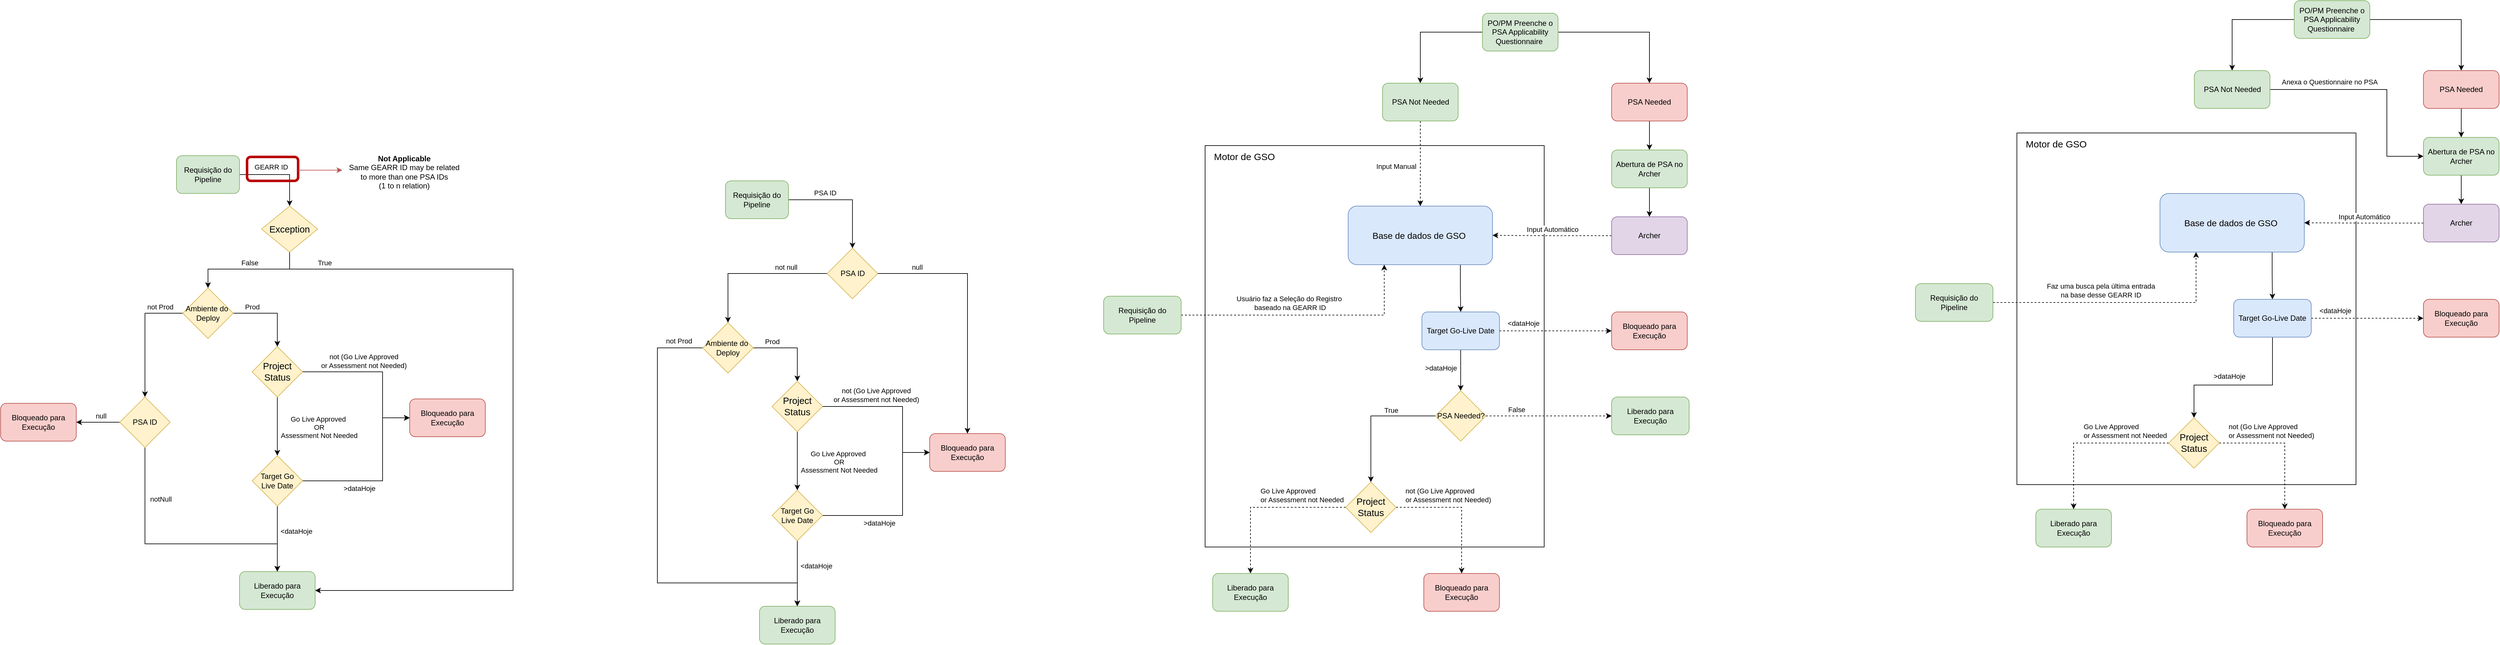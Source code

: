 <mxfile version="14.7.2" type="github">
  <diagram id="prtHgNgQTEPvFCAcTncT" name="Page-1">
    <mxGraphModel dx="1421" dy="941" grid="0" gridSize="10" guides="1" tooltips="1" connect="1" arrows="1" fold="1" page="0" pageScale="1" pageWidth="827" pageHeight="1169" background="#ffffff" math="0" shadow="0">
      <root>
        <mxCell id="0" />
        <mxCell id="1" parent="0" />
        <mxCell id="G1Xill-yS94K5dL7RhQr-33" value="&lt;br&gt;" style="rounded=0;whiteSpace=wrap;html=1;" vertex="1" parent="1">
          <mxGeometry x="1802" y="64" width="538" height="637" as="geometry" />
        </mxCell>
        <mxCell id="P2mCXTFYUP4-GHEFsYgf-11" style="edgeStyle=orthogonalEdgeStyle;rounded=0;orthogonalLoop=1;jettySize=auto;html=1;entryX=0.5;entryY=0;entryDx=0;entryDy=0;" parent="1" source="P2mCXTFYUP4-GHEFsYgf-2" target="P2mCXTFYUP4-GHEFsYgf-8" edge="1">
          <mxGeometry relative="1" as="geometry" />
        </mxCell>
        <mxCell id="mxX-lMOzghnve2rZTO9A-1" value="GEARR ID" style="edgeLabel;html=1;align=center;verticalAlign=middle;resizable=0;points=[];" parent="P2mCXTFYUP4-GHEFsYgf-11" vertex="1" connectable="0">
          <mxGeometry x="-0.006" y="-3" relative="1" as="geometry">
            <mxPoint x="-15" y="-15" as="offset" />
          </mxGeometry>
        </mxCell>
        <mxCell id="P2mCXTFYUP4-GHEFsYgf-2" value="Requisição do Pipeline" style="rounded=1;whiteSpace=wrap;html=1;fillColor=#d5e8d4;strokeColor=#82b366;" parent="1" vertex="1">
          <mxGeometry x="170" y="80" width="100" height="60" as="geometry" />
        </mxCell>
        <mxCell id="P2mCXTFYUP4-GHEFsYgf-14" style="edgeStyle=orthogonalEdgeStyle;rounded=0;orthogonalLoop=1;jettySize=auto;html=1;entryX=0.5;entryY=0;entryDx=0;entryDy=0;" parent="1" source="P2mCXTFYUP4-GHEFsYgf-8" target="P2mCXTFYUP4-GHEFsYgf-20" edge="1">
          <mxGeometry relative="1" as="geometry">
            <mxPoint x="220" y="280" as="targetPoint" />
            <Array as="points">
              <mxPoint x="350" y="260" />
              <mxPoint x="220" y="260" />
            </Array>
          </mxGeometry>
        </mxCell>
        <mxCell id="P2mCXTFYUP4-GHEFsYgf-18" value="False" style="edgeLabel;html=1;align=center;verticalAlign=middle;resizable=0;points=[];" parent="P2mCXTFYUP4-GHEFsYgf-14" vertex="1" connectable="0">
          <mxGeometry x="0.032" y="-2" relative="1" as="geometry">
            <mxPoint x="5" y="-8" as="offset" />
          </mxGeometry>
        </mxCell>
        <mxCell id="P2mCXTFYUP4-GHEFsYgf-15" style="edgeStyle=orthogonalEdgeStyle;rounded=0;orthogonalLoop=1;jettySize=auto;html=1;entryX=1;entryY=0.5;entryDx=0;entryDy=0;" parent="1" source="P2mCXTFYUP4-GHEFsYgf-8" target="P2mCXTFYUP4-GHEFsYgf-19" edge="1">
          <mxGeometry relative="1" as="geometry">
            <mxPoint x="474" y="280" as="targetPoint" />
            <Array as="points">
              <mxPoint x="349" y="260" />
              <mxPoint x="704" y="260" />
              <mxPoint x="704" y="770" />
            </Array>
          </mxGeometry>
        </mxCell>
        <mxCell id="P2mCXTFYUP4-GHEFsYgf-16" value="True" style="edgeLabel;html=1;align=center;verticalAlign=middle;resizable=0;points=[];" parent="P2mCXTFYUP4-GHEFsYgf-15" vertex="1" connectable="0">
          <mxGeometry x="0.222" y="3" relative="1" as="geometry">
            <mxPoint x="-302" y="-365" as="offset" />
          </mxGeometry>
        </mxCell>
        <mxCell id="P2mCXTFYUP4-GHEFsYgf-8" value="&lt;span lang=&quot;EN-US&quot; style=&quot;font-size: 11pt ; font-family: &amp;#34;calibri&amp;#34; , sans-serif&quot;&gt;Exception&lt;/span&gt;" style="rhombus;whiteSpace=wrap;html=1;fillColor=#fff2cc;strokeColor=#d6b656;" parent="1" vertex="1">
          <mxGeometry x="305" y="160" width="89" height="73" as="geometry" />
        </mxCell>
        <mxCell id="P2mCXTFYUP4-GHEFsYgf-19" value="Liberado para Execução" style="rounded=1;whiteSpace=wrap;html=1;fillColor=#d5e8d4;strokeColor=#82b366;" parent="1" vertex="1">
          <mxGeometry x="270" y="740" width="120" height="60" as="geometry" />
        </mxCell>
        <mxCell id="P2mCXTFYUP4-GHEFsYgf-28" style="edgeStyle=orthogonalEdgeStyle;rounded=0;orthogonalLoop=1;jettySize=auto;html=1;entryX=0.5;entryY=0;entryDx=0;entryDy=0;exitX=1;exitY=0.5;exitDx=0;exitDy=0;" parent="1" source="P2mCXTFYUP4-GHEFsYgf-20" target="P2mCXTFYUP4-GHEFsYgf-27" edge="1">
          <mxGeometry relative="1" as="geometry">
            <Array as="points">
              <mxPoint x="330" y="330" />
            </Array>
          </mxGeometry>
        </mxCell>
        <mxCell id="P2mCXTFYUP4-GHEFsYgf-29" value="Prod" style="edgeLabel;html=1;align=center;verticalAlign=middle;resizable=0;points=[];" parent="P2mCXTFYUP4-GHEFsYgf-28" vertex="1" connectable="0">
          <mxGeometry x="-0.199" relative="1" as="geometry">
            <mxPoint x="-20" y="-10" as="offset" />
          </mxGeometry>
        </mxCell>
        <mxCell id="P2mCXTFYUP4-GHEFsYgf-40" style="edgeStyle=orthogonalEdgeStyle;rounded=0;orthogonalLoop=1;jettySize=auto;html=1;entryX=0.5;entryY=0;entryDx=0;entryDy=0;" parent="1" source="P2mCXTFYUP4-GHEFsYgf-20" target="P2mCXTFYUP4-GHEFsYgf-39" edge="1">
          <mxGeometry relative="1" as="geometry" />
        </mxCell>
        <mxCell id="P2mCXTFYUP4-GHEFsYgf-41" value="not Prod" style="edgeLabel;html=1;align=center;verticalAlign=middle;resizable=0;points=[];" parent="P2mCXTFYUP4-GHEFsYgf-40" vertex="1" connectable="0">
          <mxGeometry x="-0.833" y="-1" relative="1" as="geometry">
            <mxPoint x="-20" y="-9" as="offset" />
          </mxGeometry>
        </mxCell>
        <mxCell id="P2mCXTFYUP4-GHEFsYgf-20" value="Ambiente do&amp;nbsp;&lt;br&gt;Deploy" style="rhombus;whiteSpace=wrap;html=1;fillColor=#fff2cc;strokeColor=#d6b656;" parent="1" vertex="1">
          <mxGeometry x="180" y="290" width="80" height="80" as="geometry" />
        </mxCell>
        <mxCell id="P2mCXTFYUP4-GHEFsYgf-33" style="edgeStyle=orthogonalEdgeStyle;rounded=0;orthogonalLoop=1;jettySize=auto;html=1;entryX=0;entryY=0.5;entryDx=0;entryDy=0;exitX=1;exitY=0.5;exitDx=0;exitDy=0;" parent="1" source="P2mCXTFYUP4-GHEFsYgf-27" target="P2mCXTFYUP4-GHEFsYgf-32" edge="1">
          <mxGeometry relative="1" as="geometry">
            <mxPoint x="525" y="443" as="targetPoint" />
            <Array as="points">
              <mxPoint x="497" y="423" />
              <mxPoint x="497" y="496" />
            </Array>
          </mxGeometry>
        </mxCell>
        <mxCell id="P2mCXTFYUP4-GHEFsYgf-34" value="not (Go Live Approved &lt;br&gt;or Assessment not Needed)" style="edgeLabel;html=1;align=center;verticalAlign=middle;resizable=0;points=[];" parent="P2mCXTFYUP4-GHEFsYgf-33" vertex="1" connectable="0">
          <mxGeometry x="-0.25" y="-1" relative="1" as="geometry">
            <mxPoint x="6" y="-18" as="offset" />
          </mxGeometry>
        </mxCell>
        <mxCell id="P2mCXTFYUP4-GHEFsYgf-48" value="Go Live Approved&amp;nbsp;&lt;br&gt;OR&lt;br&gt;Assessment Not Needed" style="edgeStyle=orthogonalEdgeStyle;rounded=0;orthogonalLoop=1;jettySize=auto;html=1;entryX=0.5;entryY=0;entryDx=0;entryDy=0;" parent="1" source="P2mCXTFYUP4-GHEFsYgf-27" target="P2mCXTFYUP4-GHEFsYgf-30" edge="1">
          <mxGeometry x="0.02" y="66" relative="1" as="geometry">
            <mxPoint as="offset" />
          </mxGeometry>
        </mxCell>
        <mxCell id="P2mCXTFYUP4-GHEFsYgf-27" value="&lt;font face=&quot;calibri, sans-serif&quot;&gt;&lt;span style=&quot;font-size: 14.667px&quot;&gt;Project Status&lt;/span&gt;&lt;/font&gt;" style="rhombus;whiteSpace=wrap;html=1;fillColor=#fff2cc;strokeColor=#d6b656;" parent="1" vertex="1">
          <mxGeometry x="290" y="383" width="80" height="80" as="geometry" />
        </mxCell>
        <mxCell id="P2mCXTFYUP4-GHEFsYgf-35" style="edgeStyle=orthogonalEdgeStyle;rounded=0;orthogonalLoop=1;jettySize=auto;html=1;exitX=1;exitY=0.5;exitDx=0;exitDy=0;entryX=0;entryY=0.5;entryDx=0;entryDy=0;" parent="1" source="P2mCXTFYUP4-GHEFsYgf-30" target="P2mCXTFYUP4-GHEFsYgf-32" edge="1">
          <mxGeometry relative="1" as="geometry">
            <mxPoint x="613" y="584" as="targetPoint" />
            <Array as="points">
              <mxPoint x="497" y="596" />
              <mxPoint x="497" y="496" />
            </Array>
          </mxGeometry>
        </mxCell>
        <mxCell id="P2mCXTFYUP4-GHEFsYgf-36" value="&amp;gt;dataHoje" style="edgeLabel;html=1;align=center;verticalAlign=middle;resizable=0;points=[];" parent="P2mCXTFYUP4-GHEFsYgf-35" vertex="1" connectable="0">
          <mxGeometry x="-0.808" relative="1" as="geometry">
            <mxPoint x="64" y="12" as="offset" />
          </mxGeometry>
        </mxCell>
        <mxCell id="P2mCXTFYUP4-GHEFsYgf-37" style="edgeStyle=orthogonalEdgeStyle;rounded=0;orthogonalLoop=1;jettySize=auto;html=1;entryX=0.5;entryY=0;entryDx=0;entryDy=0;" parent="1" source="P2mCXTFYUP4-GHEFsYgf-30" target="P2mCXTFYUP4-GHEFsYgf-19" edge="1">
          <mxGeometry relative="1" as="geometry" />
        </mxCell>
        <mxCell id="P2mCXTFYUP4-GHEFsYgf-38" value="&amp;lt;dataHoje" style="edgeLabel;html=1;align=center;verticalAlign=middle;resizable=0;points=[];" parent="P2mCXTFYUP4-GHEFsYgf-37" vertex="1" connectable="0">
          <mxGeometry x="-0.24" y="-2" relative="1" as="geometry">
            <mxPoint x="32" as="offset" />
          </mxGeometry>
        </mxCell>
        <mxCell id="P2mCXTFYUP4-GHEFsYgf-30" value="Target Go Live Date" style="rhombus;whiteSpace=wrap;html=1;fillColor=#fff2cc;strokeColor=#d6b656;" parent="1" vertex="1">
          <mxGeometry x="290" y="556" width="80" height="80" as="geometry" />
        </mxCell>
        <mxCell id="P2mCXTFYUP4-GHEFsYgf-32" value="Bloqueado para Execução" style="rounded=1;whiteSpace=wrap;html=1;fillColor=#f8cecc;strokeColor=#b85450;" parent="1" vertex="1">
          <mxGeometry x="540" y="466" width="120" height="60" as="geometry" />
        </mxCell>
        <mxCell id="P2mCXTFYUP4-GHEFsYgf-43" style="edgeStyle=orthogonalEdgeStyle;rounded=0;orthogonalLoop=1;jettySize=auto;html=1;entryX=1;entryY=0.5;entryDx=0;entryDy=0;" parent="1" source="P2mCXTFYUP4-GHEFsYgf-39" target="P2mCXTFYUP4-GHEFsYgf-42" edge="1">
          <mxGeometry relative="1" as="geometry" />
        </mxCell>
        <mxCell id="P2mCXTFYUP4-GHEFsYgf-44" value="null" style="edgeLabel;html=1;align=center;verticalAlign=middle;resizable=0;points=[];" parent="P2mCXTFYUP4-GHEFsYgf-43" vertex="1" connectable="0">
          <mxGeometry x="-0.22" y="-1" relative="1" as="geometry">
            <mxPoint x="-3" y="-9" as="offset" />
          </mxGeometry>
        </mxCell>
        <mxCell id="P2mCXTFYUP4-GHEFsYgf-45" style="edgeStyle=orthogonalEdgeStyle;rounded=0;orthogonalLoop=1;jettySize=auto;html=1;entryX=0.5;entryY=0;entryDx=0;entryDy=0;exitX=0.5;exitY=1;exitDx=0;exitDy=0;" parent="1" source="P2mCXTFYUP4-GHEFsYgf-39" target="P2mCXTFYUP4-GHEFsYgf-19" edge="1">
          <mxGeometry relative="1" as="geometry">
            <mxPoint x="105" y="584" as="sourcePoint" />
            <Array as="points">
              <mxPoint x="120" y="570" />
              <mxPoint x="120" y="696" />
              <mxPoint x="330" y="696" />
            </Array>
          </mxGeometry>
        </mxCell>
        <mxCell id="P2mCXTFYUP4-GHEFsYgf-46" value="notNull" style="edgeLabel;html=1;align=center;verticalAlign=middle;resizable=0;points=[];" parent="P2mCXTFYUP4-GHEFsYgf-45" vertex="1" connectable="0">
          <mxGeometry x="-0.487" relative="1" as="geometry">
            <mxPoint x="25" y="-23" as="offset" />
          </mxGeometry>
        </mxCell>
        <mxCell id="P2mCXTFYUP4-GHEFsYgf-39" value="PSA ID" style="rhombus;whiteSpace=wrap;html=1;fillColor=#fff2cc;strokeColor=#d6b656;" parent="1" vertex="1">
          <mxGeometry x="80" y="463" width="80" height="80" as="geometry" />
        </mxCell>
        <mxCell id="P2mCXTFYUP4-GHEFsYgf-42" value="Bloqueado para Execução" style="rounded=1;whiteSpace=wrap;html=1;fillColor=#f8cecc;strokeColor=#b85450;" parent="1" vertex="1">
          <mxGeometry x="-109" y="473" width="120" height="60" as="geometry" />
        </mxCell>
        <mxCell id="EdNAjCtuW5d51hil7Gi2-1" style="edgeStyle=orthogonalEdgeStyle;rounded=0;orthogonalLoop=1;jettySize=auto;html=1;entryX=0.5;entryY=0;entryDx=0;entryDy=0;" parent="1" source="mxX-lMOzghnve2rZTO9A-4" target="mxX-lMOzghnve2rZTO9A-39" edge="1">
          <mxGeometry relative="1" as="geometry">
            <mxPoint x="1240.5" y="194.0" as="targetPoint" />
          </mxGeometry>
        </mxCell>
        <mxCell id="EdNAjCtuW5d51hil7Gi2-9" value="PSA ID" style="edgeLabel;html=1;align=center;verticalAlign=middle;resizable=0;points=[];" parent="EdNAjCtuW5d51hil7Gi2-1" vertex="1" connectable="0">
          <mxGeometry x="-0.5" y="2" relative="1" as="geometry">
            <mxPoint x="13" y="-9" as="offset" />
          </mxGeometry>
        </mxCell>
        <mxCell id="mxX-lMOzghnve2rZTO9A-4" value="Requisição do Pipeline" style="rounded=1;whiteSpace=wrap;html=1;fillColor=#d5e8d4;strokeColor=#82b366;" parent="1" vertex="1">
          <mxGeometry x="1041" y="120" width="100" height="60" as="geometry" />
        </mxCell>
        <mxCell id="mxX-lMOzghnve2rZTO9A-10" value="Liberado para Execução" style="rounded=1;whiteSpace=wrap;html=1;fillColor=#d5e8d4;strokeColor=#82b366;" parent="1" vertex="1">
          <mxGeometry x="1095" y="795" width="120" height="60" as="geometry" />
        </mxCell>
        <mxCell id="mxX-lMOzghnve2rZTO9A-11" style="edgeStyle=orthogonalEdgeStyle;rounded=0;orthogonalLoop=1;jettySize=auto;html=1;entryX=0.5;entryY=0;entryDx=0;entryDy=0;exitX=1;exitY=0.5;exitDx=0;exitDy=0;" parent="1" source="mxX-lMOzghnve2rZTO9A-15" target="mxX-lMOzghnve2rZTO9A-19" edge="1">
          <mxGeometry relative="1" as="geometry">
            <Array as="points">
              <mxPoint x="1155" y="385" />
            </Array>
          </mxGeometry>
        </mxCell>
        <mxCell id="mxX-lMOzghnve2rZTO9A-12" value="Prod" style="edgeLabel;html=1;align=center;verticalAlign=middle;resizable=0;points=[];" parent="mxX-lMOzghnve2rZTO9A-11" vertex="1" connectable="0">
          <mxGeometry x="-0.199" relative="1" as="geometry">
            <mxPoint x="-20" y="-10" as="offset" />
          </mxGeometry>
        </mxCell>
        <mxCell id="mxX-lMOzghnve2rZTO9A-32" style="edgeStyle=orthogonalEdgeStyle;rounded=0;orthogonalLoop=1;jettySize=auto;html=1;entryX=0.5;entryY=0;entryDx=0;entryDy=0;" parent="1" source="mxX-lMOzghnve2rZTO9A-15" target="mxX-lMOzghnve2rZTO9A-10" edge="1">
          <mxGeometry relative="1" as="geometry">
            <Array as="points">
              <mxPoint x="933" y="385" />
              <mxPoint x="933" y="758" />
              <mxPoint x="1155" y="758" />
            </Array>
          </mxGeometry>
        </mxCell>
        <mxCell id="mxX-lMOzghnve2rZTO9A-33" value="not Prod" style="edgeLabel;html=1;align=center;verticalAlign=middle;resizable=0;points=[];" parent="mxX-lMOzghnve2rZTO9A-32" vertex="1" connectable="0">
          <mxGeometry x="-0.841" relative="1" as="geometry">
            <mxPoint x="18" y="-11" as="offset" />
          </mxGeometry>
        </mxCell>
        <mxCell id="mxX-lMOzghnve2rZTO9A-15" value="Ambiente do&amp;nbsp;&lt;br&gt;Deploy" style="rhombus;whiteSpace=wrap;html=1;fillColor=#fff2cc;strokeColor=#d6b656;" parent="1" vertex="1">
          <mxGeometry x="1005" y="345" width="80" height="80" as="geometry" />
        </mxCell>
        <mxCell id="mxX-lMOzghnve2rZTO9A-16" style="edgeStyle=orthogonalEdgeStyle;rounded=0;orthogonalLoop=1;jettySize=auto;html=1;entryX=0;entryY=0.5;entryDx=0;entryDy=0;exitX=1;exitY=0.5;exitDx=0;exitDy=0;" parent="1" source="mxX-lMOzghnve2rZTO9A-19" target="mxX-lMOzghnve2rZTO9A-25" edge="1">
          <mxGeometry relative="1" as="geometry">
            <mxPoint x="1350" y="498" as="targetPoint" />
            <Array as="points">
              <mxPoint x="1322" y="478" />
              <mxPoint x="1322" y="551" />
            </Array>
          </mxGeometry>
        </mxCell>
        <mxCell id="mxX-lMOzghnve2rZTO9A-17" value="not (Go Live Approved &lt;br&gt;or Assessment not Needed)" style="edgeLabel;html=1;align=center;verticalAlign=middle;resizable=0;points=[];" parent="mxX-lMOzghnve2rZTO9A-16" vertex="1" connectable="0">
          <mxGeometry x="-0.25" y="-1" relative="1" as="geometry">
            <mxPoint x="-6" y="-19" as="offset" />
          </mxGeometry>
        </mxCell>
        <mxCell id="mxX-lMOzghnve2rZTO9A-18" value="Go Live Approved&amp;nbsp;&lt;br&gt;OR&lt;br&gt;Assessment Not Needed" style="edgeStyle=orthogonalEdgeStyle;rounded=0;orthogonalLoop=1;jettySize=auto;html=1;entryX=0.5;entryY=0;entryDx=0;entryDy=0;" parent="1" source="mxX-lMOzghnve2rZTO9A-19" target="mxX-lMOzghnve2rZTO9A-24" edge="1">
          <mxGeometry x="0.02" y="66" relative="1" as="geometry">
            <mxPoint as="offset" />
          </mxGeometry>
        </mxCell>
        <mxCell id="mxX-lMOzghnve2rZTO9A-19" value="&lt;font face=&quot;calibri, sans-serif&quot;&gt;&lt;span style=&quot;font-size: 14.667px&quot;&gt;Project Status&lt;/span&gt;&lt;/font&gt;" style="rhombus;whiteSpace=wrap;html=1;fillColor=#fff2cc;strokeColor=#d6b656;" parent="1" vertex="1">
          <mxGeometry x="1115" y="438" width="80" height="80" as="geometry" />
        </mxCell>
        <mxCell id="mxX-lMOzghnve2rZTO9A-20" style="edgeStyle=orthogonalEdgeStyle;rounded=0;orthogonalLoop=1;jettySize=auto;html=1;exitX=1;exitY=0.5;exitDx=0;exitDy=0;entryX=0;entryY=0.5;entryDx=0;entryDy=0;" parent="1" source="mxX-lMOzghnve2rZTO9A-24" target="mxX-lMOzghnve2rZTO9A-25" edge="1">
          <mxGeometry relative="1" as="geometry">
            <mxPoint x="1438" y="639" as="targetPoint" />
            <Array as="points">
              <mxPoint x="1322" y="651" />
              <mxPoint x="1322" y="551" />
            </Array>
          </mxGeometry>
        </mxCell>
        <mxCell id="mxX-lMOzghnve2rZTO9A-21" value="&amp;gt;dataHoje" style="edgeLabel;html=1;align=center;verticalAlign=middle;resizable=0;points=[];" parent="mxX-lMOzghnve2rZTO9A-20" vertex="1" connectable="0">
          <mxGeometry x="-0.808" relative="1" as="geometry">
            <mxPoint x="64" y="12" as="offset" />
          </mxGeometry>
        </mxCell>
        <mxCell id="mxX-lMOzghnve2rZTO9A-22" style="edgeStyle=orthogonalEdgeStyle;rounded=0;orthogonalLoop=1;jettySize=auto;html=1;entryX=0.5;entryY=0;entryDx=0;entryDy=0;" parent="1" source="mxX-lMOzghnve2rZTO9A-24" target="mxX-lMOzghnve2rZTO9A-10" edge="1">
          <mxGeometry relative="1" as="geometry" />
        </mxCell>
        <mxCell id="mxX-lMOzghnve2rZTO9A-23" value="&amp;lt;dataHoje" style="edgeLabel;html=1;align=center;verticalAlign=middle;resizable=0;points=[];" parent="mxX-lMOzghnve2rZTO9A-22" vertex="1" connectable="0">
          <mxGeometry x="-0.24" y="-2" relative="1" as="geometry">
            <mxPoint x="32" as="offset" />
          </mxGeometry>
        </mxCell>
        <mxCell id="mxX-lMOzghnve2rZTO9A-24" value="Target Go Live Date" style="rhombus;whiteSpace=wrap;html=1;fillColor=#fff2cc;strokeColor=#d6b656;" parent="1" vertex="1">
          <mxGeometry x="1115" y="611" width="80" height="80" as="geometry" />
        </mxCell>
        <mxCell id="mxX-lMOzghnve2rZTO9A-25" value="Bloqueado para Execução" style="rounded=1;whiteSpace=wrap;html=1;fillColor=#f8cecc;strokeColor=#b85450;" parent="1" vertex="1">
          <mxGeometry x="1365" y="521" width="120" height="60" as="geometry" />
        </mxCell>
        <mxCell id="mxX-lMOzghnve2rZTO9A-35" value="" style="rounded=1;whiteSpace=wrap;html=1;fillColor=none;strokeColor=#B80202;strokeWidth=4;" parent="1" vertex="1">
          <mxGeometry x="282" y="82" width="81" height="38" as="geometry" />
        </mxCell>
        <mxCell id="mxX-lMOzghnve2rZTO9A-36" value="&lt;b&gt;Not Applicable&lt;br&gt;&lt;/b&gt;Same GEARR ID may be related &lt;br&gt;to more than one PSA IDs&lt;br&gt;(1 to n relation)" style="text;html=1;align=center;verticalAlign=middle;resizable=0;points=[];autosize=1;strokeColor=none;" parent="1" vertex="1">
          <mxGeometry x="438" y="76" width="185" height="60" as="geometry" />
        </mxCell>
        <mxCell id="mxX-lMOzghnve2rZTO9A-37" value="" style="endArrow=classic;html=1;fillColor=#f8cecc;strokeColor=#b85450;" parent="1" edge="1">
          <mxGeometry width="50" height="50" relative="1" as="geometry">
            <mxPoint x="363" y="103" as="sourcePoint" />
            <mxPoint x="433" y="103" as="targetPoint" />
          </mxGeometry>
        </mxCell>
        <mxCell id="EdNAjCtuW5d51hil7Gi2-5" style="edgeStyle=orthogonalEdgeStyle;rounded=0;orthogonalLoop=1;jettySize=auto;html=1;entryX=0.5;entryY=0;entryDx=0;entryDy=0;" parent="1" source="mxX-lMOzghnve2rZTO9A-39" target="mxX-lMOzghnve2rZTO9A-25" edge="1">
          <mxGeometry relative="1" as="geometry" />
        </mxCell>
        <mxCell id="EdNAjCtuW5d51hil7Gi2-6" value="null" style="edgeLabel;html=1;align=center;verticalAlign=middle;resizable=0;points=[];" parent="EdNAjCtuW5d51hil7Gi2-5" vertex="1" connectable="0">
          <mxGeometry x="-0.804" y="3" relative="1" as="geometry">
            <mxPoint x="23" y="-7" as="offset" />
          </mxGeometry>
        </mxCell>
        <mxCell id="EdNAjCtuW5d51hil7Gi2-7" style="edgeStyle=orthogonalEdgeStyle;rounded=0;orthogonalLoop=1;jettySize=auto;html=1;entryX=0.5;entryY=0;entryDx=0;entryDy=0;" parent="1" source="mxX-lMOzghnve2rZTO9A-39" target="mxX-lMOzghnve2rZTO9A-15" edge="1">
          <mxGeometry relative="1" as="geometry" />
        </mxCell>
        <mxCell id="EdNAjCtuW5d51hil7Gi2-8" value="not null" style="edgeLabel;html=1;align=center;verticalAlign=middle;resizable=0;points=[];" parent="EdNAjCtuW5d51hil7Gi2-7" vertex="1" connectable="0">
          <mxGeometry x="-0.491" y="1" relative="1" as="geometry">
            <mxPoint x="-6" y="-11" as="offset" />
          </mxGeometry>
        </mxCell>
        <mxCell id="mxX-lMOzghnve2rZTO9A-39" value="PSA ID" style="rhombus;whiteSpace=wrap;html=1;fillColor=#fff2cc;strokeColor=#d6b656;" parent="1" vertex="1">
          <mxGeometry x="1202.5" y="227" width="80" height="80" as="geometry" />
        </mxCell>
        <mxCell id="G1Xill-yS94K5dL7RhQr-30" style="edgeStyle=orthogonalEdgeStyle;rounded=0;orthogonalLoop=1;jettySize=auto;html=1;entryX=0.5;entryY=0;entryDx=0;entryDy=0;" edge="1" parent="1" source="G1Xill-yS94K5dL7RhQr-25" target="G1Xill-yS94K5dL7RhQr-26">
          <mxGeometry relative="1" as="geometry" />
        </mxCell>
        <mxCell id="G1Xill-yS94K5dL7RhQr-31" style="edgeStyle=orthogonalEdgeStyle;rounded=0;orthogonalLoop=1;jettySize=auto;html=1;entryX=0.5;entryY=0;entryDx=0;entryDy=0;" edge="1" parent="1" source="G1Xill-yS94K5dL7RhQr-25" target="G1Xill-yS94K5dL7RhQr-27">
          <mxGeometry relative="1" as="geometry">
            <Array as="points">
              <mxPoint x="2507" y="-116" />
            </Array>
          </mxGeometry>
        </mxCell>
        <mxCell id="G1Xill-yS94K5dL7RhQr-25" value="PO/PM Preenche o PSA Applicability Questionnaire&amp;nbsp;" style="rounded=1;whiteSpace=wrap;html=1;fillColor=#d5e8d4;strokeColor=#82b366;" vertex="1" parent="1">
          <mxGeometry x="2242" y="-146" width="120" height="60" as="geometry" />
        </mxCell>
        <mxCell id="G1Xill-yS94K5dL7RhQr-43" style="edgeStyle=orthogonalEdgeStyle;rounded=0;orthogonalLoop=1;jettySize=auto;html=1;entryX=0.5;entryY=0;entryDx=0;entryDy=0;dashed=1;" edge="1" parent="1" source="G1Xill-yS94K5dL7RhQr-26" target="G1Xill-yS94K5dL7RhQr-39">
          <mxGeometry relative="1" as="geometry" />
        </mxCell>
        <mxCell id="G1Xill-yS94K5dL7RhQr-44" value="Input Manual" style="edgeLabel;html=1;align=center;verticalAlign=middle;resizable=0;points=[];" vertex="1" connectable="0" parent="G1Xill-yS94K5dL7RhQr-43">
          <mxGeometry x="-0.235" y="4" relative="1" as="geometry">
            <mxPoint x="-43" y="20" as="offset" />
          </mxGeometry>
        </mxCell>
        <mxCell id="G1Xill-yS94K5dL7RhQr-26" value="PSA Not Needed" style="rounded=1;whiteSpace=wrap;html=1;fillColor=#d5e8d4;strokeColor=#82b366;" vertex="1" parent="1">
          <mxGeometry x="2083.5" y="-35" width="120" height="60" as="geometry" />
        </mxCell>
        <mxCell id="G1Xill-yS94K5dL7RhQr-36" style="edgeStyle=orthogonalEdgeStyle;rounded=0;orthogonalLoop=1;jettySize=auto;html=1;" edge="1" parent="1" source="G1Xill-yS94K5dL7RhQr-27" target="G1Xill-yS94K5dL7RhQr-35">
          <mxGeometry relative="1" as="geometry" />
        </mxCell>
        <mxCell id="G1Xill-yS94K5dL7RhQr-27" value="PSA Needed" style="rounded=1;whiteSpace=wrap;html=1;fillColor=#f8cecc;strokeColor=#b85450;" vertex="1" parent="1">
          <mxGeometry x="2447" y="-35" width="120" height="60" as="geometry" />
        </mxCell>
        <mxCell id="G1Xill-yS94K5dL7RhQr-34" value="&lt;font style=&quot;font-size: 15px&quot;&gt;Motor de GSO&lt;/font&gt;" style="text;html=1;strokeColor=none;fillColor=none;align=center;verticalAlign=middle;whiteSpace=wrap;rounded=0;" vertex="1" parent="1">
          <mxGeometry x="1802" y="71" width="125" height="20" as="geometry" />
        </mxCell>
        <mxCell id="G1Xill-yS94K5dL7RhQr-38" style="edgeStyle=orthogonalEdgeStyle;rounded=0;orthogonalLoop=1;jettySize=auto;html=1;entryX=0.5;entryY=0;entryDx=0;entryDy=0;" edge="1" parent="1" source="G1Xill-yS94K5dL7RhQr-35" target="G1Xill-yS94K5dL7RhQr-37">
          <mxGeometry relative="1" as="geometry" />
        </mxCell>
        <mxCell id="G1Xill-yS94K5dL7RhQr-35" value="Abertura de PSA no Archer" style="rounded=1;whiteSpace=wrap;html=1;fillColor=#d5e8d4;strokeColor=#82b366;" vertex="1" parent="1">
          <mxGeometry x="2447" y="71" width="120" height="60" as="geometry" />
        </mxCell>
        <mxCell id="G1Xill-yS94K5dL7RhQr-40" style="edgeStyle=orthogonalEdgeStyle;rounded=0;orthogonalLoop=1;jettySize=auto;html=1;entryX=1;entryY=0.5;entryDx=0;entryDy=0;dashed=1;" edge="1" parent="1" source="G1Xill-yS94K5dL7RhQr-37" target="G1Xill-yS94K5dL7RhQr-39">
          <mxGeometry relative="1" as="geometry" />
        </mxCell>
        <mxCell id="G1Xill-yS94K5dL7RhQr-41" value="Input Automático" style="edgeLabel;html=1;align=center;verticalAlign=middle;resizable=0;points=[];" vertex="1" connectable="0" parent="G1Xill-yS94K5dL7RhQr-40">
          <mxGeometry x="-0.247" relative="1" as="geometry">
            <mxPoint x="-23" y="-10" as="offset" />
          </mxGeometry>
        </mxCell>
        <mxCell id="G1Xill-yS94K5dL7RhQr-37" value="Archer" style="rounded=1;whiteSpace=wrap;html=1;fillColor=#e1d5e7;strokeColor=#9673a6;" vertex="1" parent="1">
          <mxGeometry x="2447" y="177" width="120" height="60" as="geometry" />
        </mxCell>
        <mxCell id="G1Xill-yS94K5dL7RhQr-52" style="edgeStyle=orthogonalEdgeStyle;rounded=0;orthogonalLoop=1;jettySize=auto;html=1;entryX=0.5;entryY=0;entryDx=0;entryDy=0;" edge="1" parent="1" source="G1Xill-yS94K5dL7RhQr-39" target="G1Xill-yS94K5dL7RhQr-50">
          <mxGeometry relative="1" as="geometry">
            <Array as="points">
              <mxPoint x="2207" y="288" />
              <mxPoint x="2207" y="288" />
            </Array>
          </mxGeometry>
        </mxCell>
        <mxCell id="G1Xill-yS94K5dL7RhQr-39" value="&lt;font style=&quot;font-size: 14px&quot;&gt;Base de dados de GSO&amp;nbsp;&lt;/font&gt;" style="rounded=1;whiteSpace=wrap;html=1;fillColor=#dae8fc;strokeColor=#6c8ebf;" vertex="1" parent="1">
          <mxGeometry x="2029" y="160" width="229" height="93" as="geometry" />
        </mxCell>
        <mxCell id="G1Xill-yS94K5dL7RhQr-49" style="edgeStyle=orthogonalEdgeStyle;rounded=0;orthogonalLoop=1;jettySize=auto;html=1;entryX=0.25;entryY=1;entryDx=0;entryDy=0;dashed=1;" edge="1" parent="1" source="G1Xill-yS94K5dL7RhQr-45" target="G1Xill-yS94K5dL7RhQr-39">
          <mxGeometry relative="1" as="geometry" />
        </mxCell>
        <mxCell id="G1Xill-yS94K5dL7RhQr-51" value="Usuário faz a Seleção do Registro&lt;br&gt;&amp;nbsp;baseado na GEARR ID" style="edgeLabel;html=1;align=center;verticalAlign=middle;resizable=0;points=[];" vertex="1" connectable="0" parent="G1Xill-yS94K5dL7RhQr-49">
          <mxGeometry x="-0.042" y="-2" relative="1" as="geometry">
            <mxPoint x="-22" y="-21" as="offset" />
          </mxGeometry>
        </mxCell>
        <mxCell id="G1Xill-yS94K5dL7RhQr-45" value="Requisição do Pipeline" style="rounded=1;whiteSpace=wrap;html=1;fillColor=#d5e8d4;strokeColor=#82b366;" vertex="1" parent="1">
          <mxGeometry x="1641" y="303" width="123" height="60" as="geometry" />
        </mxCell>
        <mxCell id="G1Xill-yS94K5dL7RhQr-57" value="&amp;gt;dataHoje" style="edgeStyle=orthogonalEdgeStyle;rounded=0;orthogonalLoop=1;jettySize=auto;html=1;entryX=0.5;entryY=0;entryDx=0;entryDy=0;" edge="1" parent="1" source="G1Xill-yS94K5dL7RhQr-50" target="G1Xill-yS94K5dL7RhQr-55">
          <mxGeometry x="-0.108" y="-32" relative="1" as="geometry">
            <mxPoint as="offset" />
          </mxGeometry>
        </mxCell>
        <mxCell id="G1Xill-yS94K5dL7RhQr-59" value="&amp;lt;dataHoje" style="edgeStyle=orthogonalEdgeStyle;rounded=0;orthogonalLoop=1;jettySize=auto;html=1;entryX=0;entryY=0.5;entryDx=0;entryDy=0;dashed=1;" edge="1" parent="1" source="G1Xill-yS94K5dL7RhQr-50" target="G1Xill-yS94K5dL7RhQr-58">
          <mxGeometry x="-0.573" y="12" relative="1" as="geometry">
            <mxPoint as="offset" />
          </mxGeometry>
        </mxCell>
        <mxCell id="G1Xill-yS94K5dL7RhQr-50" value="Target Go-Live Date" style="rounded=1;whiteSpace=wrap;html=1;fillColor=#dae8fc;strokeColor=#6c8ebf;" vertex="1" parent="1">
          <mxGeometry x="2146" y="328" width="123" height="60" as="geometry" />
        </mxCell>
        <mxCell id="G1Xill-yS94K5dL7RhQr-62" style="edgeStyle=orthogonalEdgeStyle;rounded=0;orthogonalLoop=1;jettySize=auto;html=1;entryX=0.5;entryY=0;entryDx=0;entryDy=0;" edge="1" parent="1" source="G1Xill-yS94K5dL7RhQr-55" target="G1Xill-yS94K5dL7RhQr-67">
          <mxGeometry relative="1" as="geometry">
            <mxPoint x="1988.5" y="587" as="targetPoint" />
          </mxGeometry>
        </mxCell>
        <mxCell id="G1Xill-yS94K5dL7RhQr-64" value="True" style="edgeLabel;html=1;align=center;verticalAlign=middle;resizable=0;points=[];" vertex="1" connectable="0" parent="G1Xill-yS94K5dL7RhQr-62">
          <mxGeometry x="-0.227" y="2" relative="1" as="geometry">
            <mxPoint x="9" y="-11" as="offset" />
          </mxGeometry>
        </mxCell>
        <mxCell id="G1Xill-yS94K5dL7RhQr-65" style="edgeStyle=orthogonalEdgeStyle;rounded=0;orthogonalLoop=1;jettySize=auto;html=1;entryX=0;entryY=0.5;entryDx=0;entryDy=0;dashed=1;" edge="1" parent="1" source="G1Xill-yS94K5dL7RhQr-55" target="G1Xill-yS94K5dL7RhQr-61">
          <mxGeometry relative="1" as="geometry" />
        </mxCell>
        <mxCell id="G1Xill-yS94K5dL7RhQr-66" value="False" style="edgeLabel;html=1;align=center;verticalAlign=middle;resizable=0;points=[];" vertex="1" connectable="0" parent="G1Xill-yS94K5dL7RhQr-65">
          <mxGeometry x="0.382" y="2" relative="1" as="geometry">
            <mxPoint x="-90" y="-8" as="offset" />
          </mxGeometry>
        </mxCell>
        <mxCell id="G1Xill-yS94K5dL7RhQr-55" value="PSA Needed?" style="rhombus;whiteSpace=wrap;html=1;fillColor=#fff2cc;strokeColor=#d6b656;" vertex="1" parent="1">
          <mxGeometry x="2167.5" y="453" width="80" height="80" as="geometry" />
        </mxCell>
        <mxCell id="G1Xill-yS94K5dL7RhQr-58" value="Bloqueado para Execução" style="rounded=1;whiteSpace=wrap;html=1;fillColor=#f8cecc;strokeColor=#b85450;" vertex="1" parent="1">
          <mxGeometry x="2447" y="328" width="120" height="60" as="geometry" />
        </mxCell>
        <mxCell id="G1Xill-yS94K5dL7RhQr-61" value="Liberado para Execução" style="rounded=1;whiteSpace=wrap;html=1;fillColor=#d5e8d4;strokeColor=#82b366;" vertex="1" parent="1">
          <mxGeometry x="2447" y="463" width="123" height="60" as="geometry" />
        </mxCell>
        <mxCell id="G1Xill-yS94K5dL7RhQr-69" style="edgeStyle=orthogonalEdgeStyle;rounded=0;orthogonalLoop=1;jettySize=auto;html=1;entryX=0.5;entryY=0;entryDx=0;entryDy=0;dashed=1;" edge="1" parent="1" source="G1Xill-yS94K5dL7RhQr-67" target="G1Xill-yS94K5dL7RhQr-68">
          <mxGeometry relative="1" as="geometry" />
        </mxCell>
        <mxCell id="G1Xill-yS94K5dL7RhQr-72" style="edgeStyle=orthogonalEdgeStyle;rounded=0;orthogonalLoop=1;jettySize=auto;html=1;entryX=0.5;entryY=0;entryDx=0;entryDy=0;dashed=1;" edge="1" parent="1" source="G1Xill-yS94K5dL7RhQr-67" target="G1Xill-yS94K5dL7RhQr-70">
          <mxGeometry relative="1" as="geometry" />
        </mxCell>
        <mxCell id="G1Xill-yS94K5dL7RhQr-67" value="&lt;font face=&quot;calibri, sans-serif&quot;&gt;&lt;span style=&quot;font-size: 14.667px&quot;&gt;Project Status&lt;/span&gt;&lt;/font&gt;" style="rhombus;whiteSpace=wrap;html=1;fillColor=#fff2cc;strokeColor=#d6b656;" vertex="1" parent="1">
          <mxGeometry x="2025" y="598" width="80" height="80" as="geometry" />
        </mxCell>
        <mxCell id="G1Xill-yS94K5dL7RhQr-68" value="Liberado para Execução" style="rounded=1;whiteSpace=wrap;html=1;fillColor=#d5e8d4;strokeColor=#82b366;" vertex="1" parent="1">
          <mxGeometry x="1814" y="743" width="120" height="60" as="geometry" />
        </mxCell>
        <mxCell id="G1Xill-yS94K5dL7RhQr-70" value="Bloqueado para Execução" style="rounded=1;whiteSpace=wrap;html=1;fillColor=#f8cecc;strokeColor=#b85450;" vertex="1" parent="1">
          <mxGeometry x="2149" y="743" width="120" height="60" as="geometry" />
        </mxCell>
        <mxCell id="G1Xill-yS94K5dL7RhQr-73" value="&lt;span style=&quot;color: rgb(0, 0, 0); font-family: helvetica; font-size: 11px; font-style: normal; font-weight: 400; letter-spacing: normal; text-align: center; text-indent: 0px; text-transform: none; word-spacing: 0px; background-color: rgb(255, 255, 255); display: inline; float: none;&quot;&gt;not (Go Live Approved&lt;/span&gt;&lt;br style=&quot;color: rgb(0, 0, 0); font-family: helvetica; font-size: 11px; font-style: normal; font-weight: 400; letter-spacing: normal; text-align: center; text-indent: 0px; text-transform: none; word-spacing: 0px;&quot;&gt;&lt;span style=&quot;color: rgb(0, 0, 0); font-family: helvetica; font-size: 11px; font-style: normal; font-weight: 400; letter-spacing: normal; text-align: center; text-indent: 0px; text-transform: none; word-spacing: 0px; background-color: rgb(255, 255, 255); display: inline; float: none;&quot;&gt;or Assessment not Needed)&lt;/span&gt;" style="text;whiteSpace=wrap;html=1;" vertex="1" parent="1">
          <mxGeometry x="2118" y="598" width="145" height="42" as="geometry" />
        </mxCell>
        <mxCell id="G1Xill-yS94K5dL7RhQr-74" value="&lt;span style=&quot;color: rgb(0 , 0 , 0) ; font-style: normal ; font-weight: 400 ; letter-spacing: normal ; text-indent: 0px ; text-transform: none ; word-spacing: 0px ; font-family: &amp;#34;helvetica&amp;#34; ; font-size: 11px ; text-align: center ; background-color: rgb(255 , 255 , 255) ; display: inline ; float: none&quot;&gt;Go Live Approved&lt;/span&gt;&lt;br style=&quot;color: rgb(0 , 0 , 0) ; font-style: normal ; font-weight: 400 ; letter-spacing: normal ; text-indent: 0px ; text-transform: none ; word-spacing: 0px ; background-color: rgb(255 , 255 , 255) ; font-family: &amp;#34;helvetica&amp;#34; ; font-size: 11px ; text-align: center&quot;&gt;&lt;span style=&quot;color: rgb(0 , 0 , 0) ; font-style: normal ; font-weight: 400 ; letter-spacing: normal ; text-indent: 0px ; text-transform: none ; word-spacing: 0px ; font-family: &amp;#34;helvetica&amp;#34; ; font-size: 11px ; text-align: center ; background-color: rgb(255 , 255 , 255) ; display: inline ; float: none&quot;&gt;or Assessment not Needed&lt;/span&gt;" style="text;whiteSpace=wrap;html=1;" vertex="1" parent="1">
          <mxGeometry x="1888.004" y="597.996" width="152" height="42" as="geometry" />
        </mxCell>
        <mxCell id="G1Xill-yS94K5dL7RhQr-75" value="&lt;br&gt;" style="rounded=0;whiteSpace=wrap;html=1;" vertex="1" parent="1">
          <mxGeometry x="3090" y="44" width="538" height="558" as="geometry" />
        </mxCell>
        <mxCell id="G1Xill-yS94K5dL7RhQr-76" style="edgeStyle=orthogonalEdgeStyle;rounded=0;orthogonalLoop=1;jettySize=auto;html=1;entryX=0.5;entryY=0;entryDx=0;entryDy=0;" edge="1" parent="1" source="G1Xill-yS94K5dL7RhQr-78" target="G1Xill-yS94K5dL7RhQr-81">
          <mxGeometry relative="1" as="geometry" />
        </mxCell>
        <mxCell id="G1Xill-yS94K5dL7RhQr-77" style="edgeStyle=orthogonalEdgeStyle;rounded=0;orthogonalLoop=1;jettySize=auto;html=1;entryX=0.5;entryY=0;entryDx=0;entryDy=0;" edge="1" parent="1" source="G1Xill-yS94K5dL7RhQr-78" target="G1Xill-yS94K5dL7RhQr-83">
          <mxGeometry relative="1" as="geometry">
            <Array as="points">
              <mxPoint x="3795" y="-136" />
            </Array>
          </mxGeometry>
        </mxCell>
        <mxCell id="G1Xill-yS94K5dL7RhQr-78" value="PO/PM Preenche o PSA Applicability Questionnaire&amp;nbsp;" style="rounded=1;whiteSpace=wrap;html=1;fillColor=#d5e8d4;strokeColor=#82b366;" vertex="1" parent="1">
          <mxGeometry x="3530" y="-166" width="120" height="60" as="geometry" />
        </mxCell>
        <mxCell id="G1Xill-yS94K5dL7RhQr-112" style="edgeStyle=orthogonalEdgeStyle;rounded=0;orthogonalLoop=1;jettySize=auto;html=1;entryX=0;entryY=0.5;entryDx=0;entryDy=0;" edge="1" parent="1" source="G1Xill-yS94K5dL7RhQr-81" target="G1Xill-yS94K5dL7RhQr-86">
          <mxGeometry relative="1" as="geometry">
            <Array as="points">
              <mxPoint x="3677" y="-25" />
              <mxPoint x="3677" y="81" />
            </Array>
          </mxGeometry>
        </mxCell>
        <mxCell id="G1Xill-yS94K5dL7RhQr-113" value="Anexa o Questionnaire no PSA" style="edgeLabel;html=1;align=center;verticalAlign=middle;resizable=0;points=[];" vertex="1" connectable="0" parent="G1Xill-yS94K5dL7RhQr-112">
          <mxGeometry x="-0.116" y="-2" relative="1" as="geometry">
            <mxPoint x="-60" y="-14" as="offset" />
          </mxGeometry>
        </mxCell>
        <mxCell id="G1Xill-yS94K5dL7RhQr-81" value="PSA Not Needed" style="rounded=1;whiteSpace=wrap;html=1;fillColor=#d5e8d4;strokeColor=#82b366;" vertex="1" parent="1">
          <mxGeometry x="3371.5" y="-55" width="120" height="60" as="geometry" />
        </mxCell>
        <mxCell id="G1Xill-yS94K5dL7RhQr-82" style="edgeStyle=orthogonalEdgeStyle;rounded=0;orthogonalLoop=1;jettySize=auto;html=1;" edge="1" parent="1" source="G1Xill-yS94K5dL7RhQr-83" target="G1Xill-yS94K5dL7RhQr-86">
          <mxGeometry relative="1" as="geometry" />
        </mxCell>
        <mxCell id="G1Xill-yS94K5dL7RhQr-83" value="PSA Needed" style="rounded=1;whiteSpace=wrap;html=1;fillColor=#f8cecc;strokeColor=#b85450;" vertex="1" parent="1">
          <mxGeometry x="3735" y="-55" width="120" height="60" as="geometry" />
        </mxCell>
        <mxCell id="G1Xill-yS94K5dL7RhQr-84" value="&lt;font style=&quot;font-size: 15px&quot;&gt;Motor de GSO&lt;/font&gt;" style="text;html=1;strokeColor=none;fillColor=none;align=center;verticalAlign=middle;whiteSpace=wrap;rounded=0;" vertex="1" parent="1">
          <mxGeometry x="3090" y="51" width="125" height="20" as="geometry" />
        </mxCell>
        <mxCell id="G1Xill-yS94K5dL7RhQr-85" style="edgeStyle=orthogonalEdgeStyle;rounded=0;orthogonalLoop=1;jettySize=auto;html=1;entryX=0.5;entryY=0;entryDx=0;entryDy=0;" edge="1" parent="1" source="G1Xill-yS94K5dL7RhQr-86" target="G1Xill-yS94K5dL7RhQr-89">
          <mxGeometry relative="1" as="geometry" />
        </mxCell>
        <mxCell id="G1Xill-yS94K5dL7RhQr-86" value="Abertura de PSA no Archer" style="rounded=1;whiteSpace=wrap;html=1;fillColor=#d5e8d4;strokeColor=#82b366;" vertex="1" parent="1">
          <mxGeometry x="3735" y="51" width="120" height="60" as="geometry" />
        </mxCell>
        <mxCell id="G1Xill-yS94K5dL7RhQr-87" style="edgeStyle=orthogonalEdgeStyle;rounded=0;orthogonalLoop=1;jettySize=auto;html=1;entryX=1;entryY=0.5;entryDx=0;entryDy=0;dashed=1;" edge="1" parent="1" source="G1Xill-yS94K5dL7RhQr-89" target="G1Xill-yS94K5dL7RhQr-91">
          <mxGeometry relative="1" as="geometry" />
        </mxCell>
        <mxCell id="G1Xill-yS94K5dL7RhQr-88" value="Input Automático" style="edgeLabel;html=1;align=center;verticalAlign=middle;resizable=0;points=[];" vertex="1" connectable="0" parent="G1Xill-yS94K5dL7RhQr-87">
          <mxGeometry x="-0.247" relative="1" as="geometry">
            <mxPoint x="-23" y="-10" as="offset" />
          </mxGeometry>
        </mxCell>
        <mxCell id="G1Xill-yS94K5dL7RhQr-89" value="Archer" style="rounded=1;whiteSpace=wrap;html=1;fillColor=#e1d5e7;strokeColor=#9673a6;" vertex="1" parent="1">
          <mxGeometry x="3735" y="157" width="120" height="60" as="geometry" />
        </mxCell>
        <mxCell id="G1Xill-yS94K5dL7RhQr-90" style="edgeStyle=orthogonalEdgeStyle;rounded=0;orthogonalLoop=1;jettySize=auto;html=1;entryX=0.5;entryY=0;entryDx=0;entryDy=0;" edge="1" parent="1" source="G1Xill-yS94K5dL7RhQr-91" target="G1Xill-yS94K5dL7RhQr-97">
          <mxGeometry relative="1" as="geometry">
            <Array as="points">
              <mxPoint x="3495" y="268" />
              <mxPoint x="3495" y="268" />
            </Array>
          </mxGeometry>
        </mxCell>
        <mxCell id="G1Xill-yS94K5dL7RhQr-91" value="&lt;font style=&quot;font-size: 14px&quot;&gt;Base de dados de GSO&amp;nbsp;&lt;/font&gt;" style="rounded=1;whiteSpace=wrap;html=1;fillColor=#dae8fc;strokeColor=#6c8ebf;" vertex="1" parent="1">
          <mxGeometry x="3317" y="140" width="229" height="93" as="geometry" />
        </mxCell>
        <mxCell id="G1Xill-yS94K5dL7RhQr-92" style="edgeStyle=orthogonalEdgeStyle;rounded=0;orthogonalLoop=1;jettySize=auto;html=1;entryX=0.25;entryY=1;entryDx=0;entryDy=0;dashed=1;" edge="1" parent="1" source="G1Xill-yS94K5dL7RhQr-94" target="G1Xill-yS94K5dL7RhQr-91">
          <mxGeometry relative="1" as="geometry" />
        </mxCell>
        <mxCell id="G1Xill-yS94K5dL7RhQr-93" value="Faz uma busca pela última entrada &lt;br&gt;na base desse GEARR ID" style="edgeLabel;html=1;align=center;verticalAlign=middle;resizable=0;points=[];" vertex="1" connectable="0" parent="G1Xill-yS94K5dL7RhQr-92">
          <mxGeometry x="-0.042" y="-2" relative="1" as="geometry">
            <mxPoint x="-22" y="-21" as="offset" />
          </mxGeometry>
        </mxCell>
        <mxCell id="G1Xill-yS94K5dL7RhQr-94" value="Requisição do Pipeline" style="rounded=1;whiteSpace=wrap;html=1;fillColor=#d5e8d4;strokeColor=#82b366;" vertex="1" parent="1">
          <mxGeometry x="2929" y="283" width="123" height="60" as="geometry" />
        </mxCell>
        <mxCell id="G1Xill-yS94K5dL7RhQr-95" value="&amp;gt;dataHoje" style="edgeStyle=orthogonalEdgeStyle;rounded=0;orthogonalLoop=1;jettySize=auto;html=1;entryX=0.5;entryY=0;entryDx=0;entryDy=0;" edge="1" parent="1" source="G1Xill-yS94K5dL7RhQr-97" target="G1Xill-yS94K5dL7RhQr-107">
          <mxGeometry x="0.152" y="-14" relative="1" as="geometry">
            <mxPoint x="1" as="offset" />
            <mxPoint x="3495.5" y="433.0" as="targetPoint" />
            <Array as="points">
              <mxPoint x="3496" y="444" />
              <mxPoint x="3371" y="444" />
            </Array>
          </mxGeometry>
        </mxCell>
        <mxCell id="G1Xill-yS94K5dL7RhQr-96" value="&amp;lt;dataHoje" style="edgeStyle=orthogonalEdgeStyle;rounded=0;orthogonalLoop=1;jettySize=auto;html=1;entryX=0;entryY=0.5;entryDx=0;entryDy=0;dashed=1;" edge="1" parent="1" source="G1Xill-yS94K5dL7RhQr-97" target="G1Xill-yS94K5dL7RhQr-103">
          <mxGeometry x="-0.573" y="12" relative="1" as="geometry">
            <mxPoint as="offset" />
          </mxGeometry>
        </mxCell>
        <mxCell id="G1Xill-yS94K5dL7RhQr-97" value="Target Go-Live Date" style="rounded=1;whiteSpace=wrap;html=1;fillColor=#dae8fc;strokeColor=#6c8ebf;" vertex="1" parent="1">
          <mxGeometry x="3434" y="308" width="123" height="60" as="geometry" />
        </mxCell>
        <mxCell id="G1Xill-yS94K5dL7RhQr-103" value="Bloqueado para Execução" style="rounded=1;whiteSpace=wrap;html=1;fillColor=#f8cecc;strokeColor=#b85450;" vertex="1" parent="1">
          <mxGeometry x="3735" y="308" width="120" height="60" as="geometry" />
        </mxCell>
        <mxCell id="G1Xill-yS94K5dL7RhQr-105" style="edgeStyle=orthogonalEdgeStyle;rounded=0;orthogonalLoop=1;jettySize=auto;html=1;entryX=0.5;entryY=0;entryDx=0;entryDy=0;dashed=1;" edge="1" parent="1" source="G1Xill-yS94K5dL7RhQr-107" target="G1Xill-yS94K5dL7RhQr-108">
          <mxGeometry relative="1" as="geometry" />
        </mxCell>
        <mxCell id="G1Xill-yS94K5dL7RhQr-106" style="edgeStyle=orthogonalEdgeStyle;rounded=0;orthogonalLoop=1;jettySize=auto;html=1;entryX=0.5;entryY=0;entryDx=0;entryDy=0;dashed=1;" edge="1" parent="1" source="G1Xill-yS94K5dL7RhQr-107" target="G1Xill-yS94K5dL7RhQr-109">
          <mxGeometry relative="1" as="geometry" />
        </mxCell>
        <mxCell id="G1Xill-yS94K5dL7RhQr-107" value="&lt;font face=&quot;calibri, sans-serif&quot;&gt;&lt;span style=&quot;font-size: 14.667px&quot;&gt;Project Status&lt;/span&gt;&lt;/font&gt;" style="rhombus;whiteSpace=wrap;html=1;fillColor=#fff2cc;strokeColor=#d6b656;" vertex="1" parent="1">
          <mxGeometry x="3331" y="496" width="80" height="80" as="geometry" />
        </mxCell>
        <mxCell id="G1Xill-yS94K5dL7RhQr-108" value="Liberado para Execução" style="rounded=1;whiteSpace=wrap;html=1;fillColor=#d5e8d4;strokeColor=#82b366;" vertex="1" parent="1">
          <mxGeometry x="3120" y="641" width="120" height="60" as="geometry" />
        </mxCell>
        <mxCell id="G1Xill-yS94K5dL7RhQr-109" value="Bloqueado para Execução" style="rounded=1;whiteSpace=wrap;html=1;fillColor=#f8cecc;strokeColor=#b85450;" vertex="1" parent="1">
          <mxGeometry x="3455" y="641" width="120" height="60" as="geometry" />
        </mxCell>
        <mxCell id="G1Xill-yS94K5dL7RhQr-110" value="&lt;span style=&quot;color: rgb(0, 0, 0); font-family: helvetica; font-size: 11px; font-style: normal; font-weight: 400; letter-spacing: normal; text-align: center; text-indent: 0px; text-transform: none; word-spacing: 0px; background-color: rgb(255, 255, 255); display: inline; float: none;&quot;&gt;not (Go Live Approved&lt;/span&gt;&lt;br style=&quot;color: rgb(0, 0, 0); font-family: helvetica; font-size: 11px; font-style: normal; font-weight: 400; letter-spacing: normal; text-align: center; text-indent: 0px; text-transform: none; word-spacing: 0px;&quot;&gt;&lt;span style=&quot;color: rgb(0, 0, 0); font-family: helvetica; font-size: 11px; font-style: normal; font-weight: 400; letter-spacing: normal; text-align: center; text-indent: 0px; text-transform: none; word-spacing: 0px; background-color: rgb(255, 255, 255); display: inline; float: none;&quot;&gt;or Assessment not Needed)&lt;/span&gt;" style="text;whiteSpace=wrap;html=1;" vertex="1" parent="1">
          <mxGeometry x="3424" y="496" width="145" height="42" as="geometry" />
        </mxCell>
        <mxCell id="G1Xill-yS94K5dL7RhQr-111" value="&lt;span style=&quot;color: rgb(0 , 0 , 0) ; font-style: normal ; font-weight: 400 ; letter-spacing: normal ; text-indent: 0px ; text-transform: none ; word-spacing: 0px ; font-family: &amp;#34;helvetica&amp;#34; ; font-size: 11px ; text-align: center ; background-color: rgb(255 , 255 , 255) ; display: inline ; float: none&quot;&gt;Go Live Approved&lt;/span&gt;&lt;br style=&quot;color: rgb(0 , 0 , 0) ; font-style: normal ; font-weight: 400 ; letter-spacing: normal ; text-indent: 0px ; text-transform: none ; word-spacing: 0px ; background-color: rgb(255 , 255 , 255) ; font-family: &amp;#34;helvetica&amp;#34; ; font-size: 11px ; text-align: center&quot;&gt;&lt;span style=&quot;color: rgb(0 , 0 , 0) ; font-style: normal ; font-weight: 400 ; letter-spacing: normal ; text-indent: 0px ; text-transform: none ; word-spacing: 0px ; font-family: &amp;#34;helvetica&amp;#34; ; font-size: 11px ; text-align: center ; background-color: rgb(255 , 255 , 255) ; display: inline ; float: none&quot;&gt;or Assessment not Needed&lt;/span&gt;" style="text;whiteSpace=wrap;html=1;" vertex="1" parent="1">
          <mxGeometry x="3194.004" y="495.996" width="152" height="42" as="geometry" />
        </mxCell>
      </root>
    </mxGraphModel>
  </diagram>
</mxfile>
